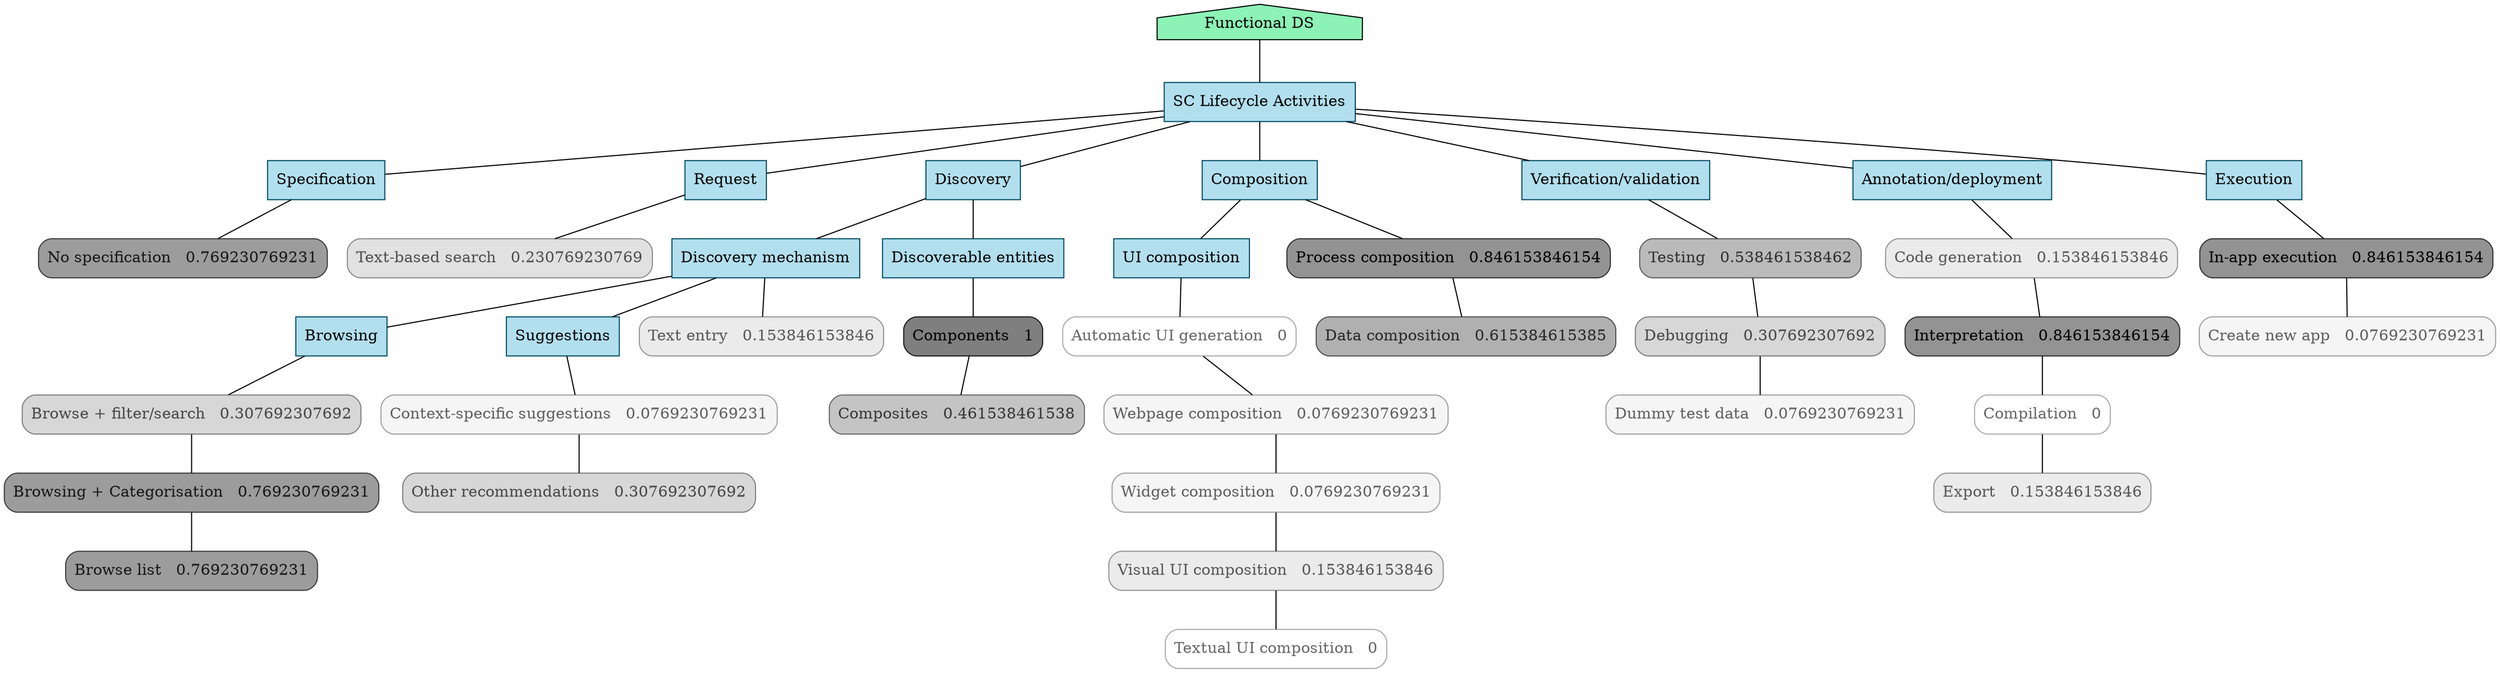 digraph output {node [color="047b35",fillcolor="#8df2b6",style=filled, shape=house];
"Functional DS"

node[shape=box,color="#004a63",fillcolor=lightblue2,style=filled];
"SC Lifecycle Activities","Specification","Request","Discovery","Discovery mechanism","Discoverable entities","Composition","UI composition","Verification/validation","Annotation/deployment","Execution","Browsing","Suggestions"

node [color="#444444", style="rounded,filled", shape=rect, fontcolor="000000", fillcolor="#DDDDDD"];




"Functional DS"->"SC Lifecycle Activities" [arrowhead=none]
"SC Lifecycle Activities"->"Specification" [arrowhead=none]
"SC Lifecycle Activities"->"Request" [arrowhead=none]
"SC Lifecycle Activities"->"Discovery" [arrowhead=none]
"Discovery"->"Discovery mechanism" [arrowhead=none]
"Discovery"->"Discoverable entities" [arrowhead=none]
"SC Lifecycle Activities"->"Composition" [arrowhead=none]
"Composition"->"UI composition" [arrowhead=none]
"SC Lifecycle Activities"->"Verification/validation" [arrowhead=none]
"SC Lifecycle Activities"->"Annotation/deployment" [arrowhead=none]
"SC Lifecycle Activities"->"Execution" [arrowhead=none]
"Discovery mechanism"->"Browsing" [arrowhead=none]
"Discovery mechanism"->"Suggestions" [arrowhead=none]node [color="#898989", style="rounded,filled", shape=rect, fontcolor="#4e4e4e", fillcolor="#e1e1e1"]
"Request"->"Text-based search   0.230769230769" [arrowhead=none] [arrowhead=none]node [color="#7e7e7e", style="rounded,filled", shape=rect, fontcolor="#464646", fillcolor="#d7d7d7"]
"Browsing"->"Browse + filter/search   0.307692307692" [arrowhead=none]node [color="#3b3b3b", style="rounded,filled", shape=rect, fontcolor="#171717", fillcolor="#9c9c9c"]
"Browse + filter/search   0.307692307692"->"Browsing + Categorisation   0.769230769231" [arrowhead=none]node [color="#3b3b3b", style="rounded,filled", shape=rect, fontcolor="#171717", fillcolor="#9c9c9c"]
"Browsing + Categorisation   0.769230769231"->"Browse list   0.769230769231" [arrowhead=none] [arrowhead=none]node [color="#191919", style="rounded,filled", shape=rect, fontcolor="#000", fillcolor="#7f7f7f"]
"Discoverable entities"->"Components   1" [arrowhead=none]node [color="#676767", style="rounded,filled", shape=rect, fontcolor="#363636", fillcolor="#c4c4c4"]
"Components   1"->"Composites   0.461538461538" [arrowhead=none] [arrowhead=none]node [color="#2f2f2f", style="rounded,filled", shape=rect, fontcolor="#fff", fillcolor="#939393"]
"Composition"->"Process composition   0.846153846154" [arrowhead=none]node [color="#515151", style="rounded,filled", shape=rect, fontcolor="#272727", fillcolor="#b0b0b0"]
"Process composition   0.846153846154"->"Data composition   0.615384615385" [arrowhead=none] [arrowhead=none]node [color="#aaaaaa", style="rounded,filled", shape=rect, fontcolor="#666666", fillcolor="#ffffff"]
"UI composition"->"Automatic UI generation   0" [arrowhead=none]node [color="#9f9f9f", style="rounded,filled", shape=rect, fontcolor="#5e5e5e", fillcolor="#f5f5f5"]
"Automatic UI generation   0"->"Webpage composition   0.0769230769231" [arrowhead=none]node [color="#9f9f9f", style="rounded,filled", shape=rect, fontcolor="#5e5e5e", fillcolor="#f5f5f5"]
"Webpage composition   0.0769230769231"->"Widget composition   0.0769230769231" [arrowhead=none]node [color="#949494", style="rounded,filled", shape=rect, fontcolor="#565656", fillcolor="#ebebeb"]
"Widget composition   0.0769230769231"->"Visual UI composition   0.153846153846" [arrowhead=none]node [color="#aaaaaa", style="rounded,filled", shape=rect, fontcolor="#666666", fillcolor="#ffffff"]
"Visual UI composition   0.153846153846"->"Textual UI composition   0" [arrowhead=none] [arrowhead=none]node [color="#5c5c5c", style="rounded,filled", shape=rect, fontcolor="#2f2f2f", fillcolor="#bababa"]
"Verification/validation"->"Testing   0.538461538462" [arrowhead=none]node [color="#7e7e7e", style="rounded,filled", shape=rect, fontcolor="#464646", fillcolor="#d7d7d7"]
"Testing   0.538461538462"->"Debugging   0.307692307692" [arrowhead=none]node [color="#9f9f9f", style="rounded,filled", shape=rect, fontcolor="#5e5e5e", fillcolor="#f5f5f5"]
"Debugging   0.307692307692"->"Dummy test data   0.0769230769231" [arrowhead=none] [arrowhead=none]node [color="#949494", style="rounded,filled", shape=rect, fontcolor="#565656", fillcolor="#ebebeb"]
"Annotation/deployment"->"Code generation   0.153846153846" [arrowhead=none]node [color="#2f2f2f", style="rounded,filled", shape=rect, fontcolor="#fff", fillcolor="#939393"]
"Code generation   0.153846153846"->"Interpretation   0.846153846154" [arrowhead=none]node [color="#aaaaaa", style="rounded,filled", shape=rect, fontcolor="#666666", fillcolor="#ffffff"]
"Interpretation   0.846153846154"->"Compilation   0" [arrowhead=none]node [color="#949494", style="rounded,filled", shape=rect, fontcolor="#565656", fillcolor="#ebebeb"]
"Compilation   0"->"Export   0.153846153846" [arrowhead=none] [arrowhead=none]node [color="#3b3b3b", style="rounded,filled", shape=rect, fontcolor="#171717", fillcolor="#9c9c9c"]
"Specification"->"No specification   0.769230769231" [arrowhead=none] [arrowhead=none]node [color="#2f2f2f", style="rounded,filled", shape=rect, fontcolor="#fff", fillcolor="#939393"]
"Execution"->"In-app execution   0.846153846154" [arrowhead=none]node [color="#9f9f9f", style="rounded,filled", shape=rect, fontcolor="#5e5e5e", fillcolor="#f5f5f5"]
"In-app execution   0.846153846154"->"Create new app   0.0769230769231" [arrowhead=none] [arrowhead=none]node [color="#9f9f9f", style="rounded,filled", shape=rect, fontcolor="#5e5e5e", fillcolor="#f5f5f5"]
"Suggestions"->"Context-specific suggestions   0.0769230769231" [arrowhead=none]node [color="#7e7e7e", style="rounded,filled", shape=rect, fontcolor="#464646", fillcolor="#d7d7d7"]
"Context-specific suggestions   0.0769230769231"->"Other recommendations   0.307692307692" [arrowhead=none] [arrowhead=none]node [color="#949494", style="rounded,filled", shape=rect, fontcolor="#565656", fillcolor="#ebebeb"]
"Discovery mechanism"->"Text entry   0.153846153846" [arrowhead=none] [arrowhead=none]}